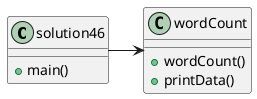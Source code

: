 @startuml
class solution46
{
+main()
}

class wordCount
{
+wordCount()
+printData()
}

solution46 -> wordCount
@enduml